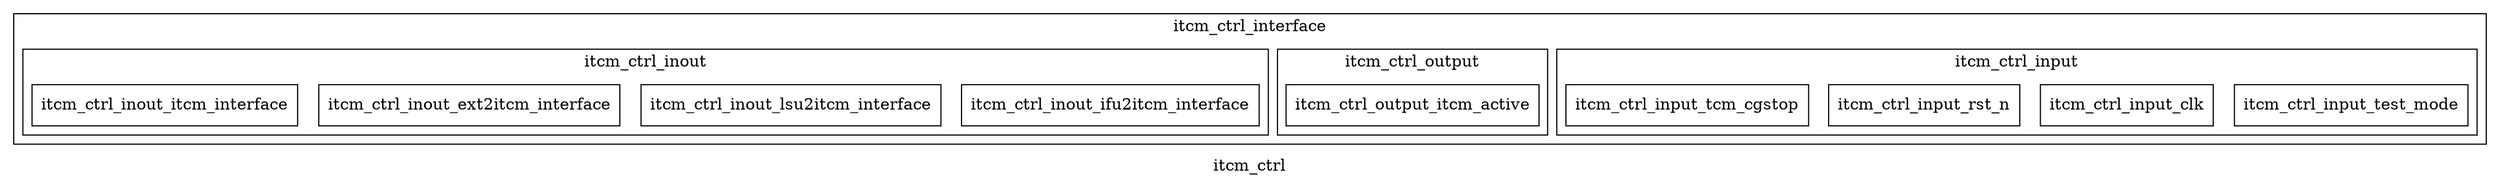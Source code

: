 digraph cluster_itcm_ctrl {
label = "itcm_ctrl";

subgraph cluster_itcm_ctrl_interface {
label = "itcm_ctrl_interface";

subgraph cluster_itcm_ctrl_input {
    label = "itcm_ctrl_input";
    itcm_ctrl_input_test_mode  [ shape=box, label="itcm_ctrl_input_test_mode", color="black", fontcolor="black" ];
    itcm_ctrl_input_clk  [ shape=box, label="itcm_ctrl_input_clk", color="black", fontcolor="black" ];
    itcm_ctrl_input_rst_n  [ shape=box, label="itcm_ctrl_input_rst_n", color="black", fontcolor="black" ];
    itcm_ctrl_input_tcm_cgstop  [ shape=box, label="itcm_ctrl_input_tcm_cgstop", color="black", fontcolor="black" ];
}

subgraph cluster_itcm_ctrl_output {
    label = "itcm_ctrl_output";
    itcm_ctrl_output_itcm_active  [ shape=box, label="itcm_ctrl_output_itcm_active", color="black", fontcolor="black" ];
}

subgraph cluster_itcm_ctrl_inout {
    label = "itcm_ctrl_inout";
    itcm_ctrl_inout_ifu2itcm_interface  [ shape=box, label="itcm_ctrl_inout_ifu2itcm_interface", color="black", fontcolor="black" ];
    itcm_ctrl_inout_lsu2itcm_interface  [ shape=box, label="itcm_ctrl_inout_lsu2itcm_interface", color="black", fontcolor="black" ];
    itcm_ctrl_inout_ext2itcm_interface  [ shape=box, label="itcm_ctrl_inout_ext2itcm_interface", color="black", fontcolor="black" ];
    itcm_ctrl_inout_itcm_interface  [ shape=box, label="itcm_ctrl_inout_itcm_interface", color="black", fontcolor="black" ];
}

}

}